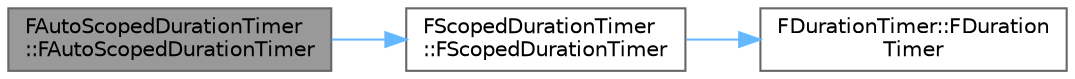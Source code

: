 digraph "FAutoScopedDurationTimer::FAutoScopedDurationTimer"
{
 // INTERACTIVE_SVG=YES
 // LATEX_PDF_SIZE
  bgcolor="transparent";
  edge [fontname=Helvetica,fontsize=10,labelfontname=Helvetica,labelfontsize=10];
  node [fontname=Helvetica,fontsize=10,shape=box,height=0.2,width=0.4];
  rankdir="LR";
  Node1 [id="Node000001",label="FAutoScopedDurationTimer\l::FAutoScopedDurationTimer",height=0.2,width=0.4,color="gray40", fillcolor="grey60", style="filled", fontcolor="black",tooltip=" "];
  Node1 -> Node2 [id="edge1_Node000001_Node000002",color="steelblue1",style="solid",tooltip=" "];
  Node2 [id="Node000002",label="FScopedDurationTimer\l::FScopedDurationTimer",height=0.2,width=0.4,color="grey40", fillcolor="white", style="filled",URL="$da/d96/classFScopedDurationTimer.html#a6127ff2b99ce727cab87574a9bd06738",tooltip=" "];
  Node2 -> Node3 [id="edge2_Node000002_Node000003",color="steelblue1",style="solid",tooltip=" "];
  Node3 [id="Node000003",label="FDurationTimer::FDuration\lTimer",height=0.2,width=0.4,color="grey40", fillcolor="white", style="filled",URL="$de/dcf/classFDurationTimer.html#ad20301704c92f067ca44e2414008f758",tooltip=" "];
}
